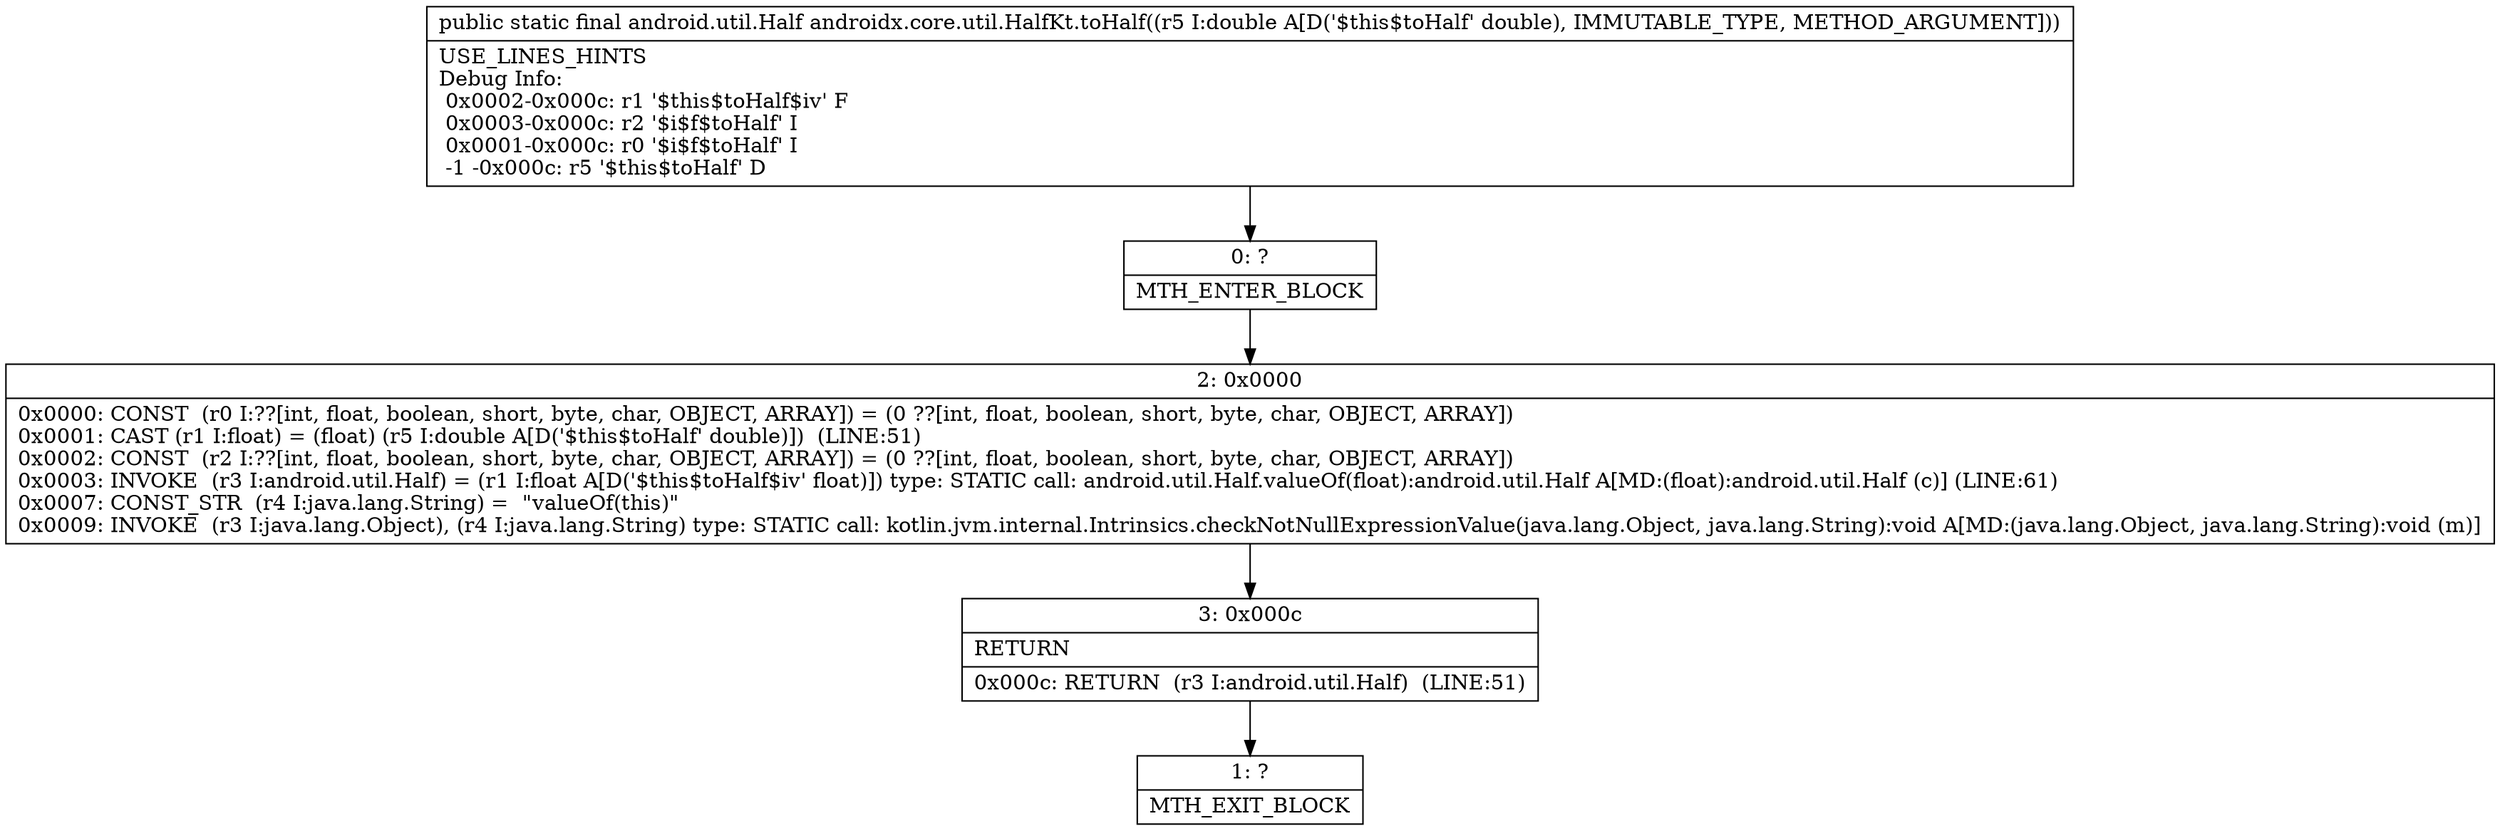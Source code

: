 digraph "CFG forandroidx.core.util.HalfKt.toHalf(D)Landroid\/util\/Half;" {
Node_0 [shape=record,label="{0\:\ ?|MTH_ENTER_BLOCK\l}"];
Node_2 [shape=record,label="{2\:\ 0x0000|0x0000: CONST  (r0 I:??[int, float, boolean, short, byte, char, OBJECT, ARRAY]) = (0 ??[int, float, boolean, short, byte, char, OBJECT, ARRAY]) \l0x0001: CAST (r1 I:float) = (float) (r5 I:double A[D('$this$toHalf' double)])  (LINE:51)\l0x0002: CONST  (r2 I:??[int, float, boolean, short, byte, char, OBJECT, ARRAY]) = (0 ??[int, float, boolean, short, byte, char, OBJECT, ARRAY]) \l0x0003: INVOKE  (r3 I:android.util.Half) = (r1 I:float A[D('$this$toHalf$iv' float)]) type: STATIC call: android.util.Half.valueOf(float):android.util.Half A[MD:(float):android.util.Half (c)] (LINE:61)\l0x0007: CONST_STR  (r4 I:java.lang.String) =  \"valueOf(this)\" \l0x0009: INVOKE  (r3 I:java.lang.Object), (r4 I:java.lang.String) type: STATIC call: kotlin.jvm.internal.Intrinsics.checkNotNullExpressionValue(java.lang.Object, java.lang.String):void A[MD:(java.lang.Object, java.lang.String):void (m)]\l}"];
Node_3 [shape=record,label="{3\:\ 0x000c|RETURN\l|0x000c: RETURN  (r3 I:android.util.Half)  (LINE:51)\l}"];
Node_1 [shape=record,label="{1\:\ ?|MTH_EXIT_BLOCK\l}"];
MethodNode[shape=record,label="{public static final android.util.Half androidx.core.util.HalfKt.toHalf((r5 I:double A[D('$this$toHalf' double), IMMUTABLE_TYPE, METHOD_ARGUMENT]))  | USE_LINES_HINTS\lDebug Info:\l  0x0002\-0x000c: r1 '$this$toHalf$iv' F\l  0x0003\-0x000c: r2 '$i$f$toHalf' I\l  0x0001\-0x000c: r0 '$i$f$toHalf' I\l  \-1 \-0x000c: r5 '$this$toHalf' D\l}"];
MethodNode -> Node_0;Node_0 -> Node_2;
Node_2 -> Node_3;
Node_3 -> Node_1;
}

